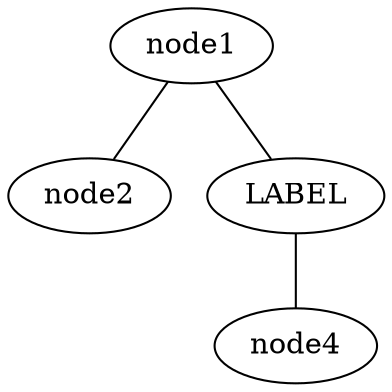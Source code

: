 graph example {
	node1 [fillColor = blue]
	node2 [lineColor = red]
	node3 [label = LABEL]
	node4
	
	node1--{node2 node3}
	node3--node4
}
